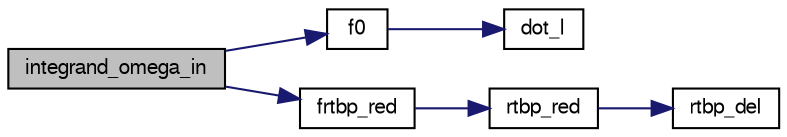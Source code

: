 digraph G
{
  edge [fontname="FreeSans",fontsize="10",labelfontname="FreeSans",labelfontsize="10"];
  node [fontname="FreeSans",fontsize="10",shape=record];
  rankdir=LR;
  Node1 [label="integrand_omega_in",height=0.2,width=0.4,color="black", fillcolor="grey75", style="filled" fontcolor="black"];
  Node1 -> Node2 [color="midnightblue",fontsize="10",style="solid",fontname="FreeSans"];
  Node2 [label="f0",height=0.2,width=0.4,color="black", fillcolor="white", style="filled",URL="$rtbpdel_8c.html#ae8c62a9a7573e8672ead34056c6c1214"];
  Node2 -> Node3 [color="midnightblue",fontsize="10",style="solid",fontname="FreeSans"];
  Node3 [label="dot_l",height=0.2,width=0.4,color="black", fillcolor="white", style="filled",URL="$rtbpdel_8c.html#ab68360cde7054095ebe0c8682bdaa3b8"];
  Node1 -> Node4 [color="midnightblue",fontsize="10",style="solid",fontname="FreeSans"];
  Node4 [label="frtbp_red",height=0.2,width=0.4,color="black", fillcolor="white", style="filled",URL="$frtbpred_8c.html#a5bb7faa5aa6fefe2fff894699184d5a6"];
  Node4 -> Node5 [color="midnightblue",fontsize="10",style="solid",fontname="FreeSans"];
  Node5 [label="rtbp_red",height=0.2,width=0.4,color="black", fillcolor="white", style="filled",URL="$rtbpred_8c.html#a154b538184685434404c554ee804c5a8"];
  Node5 -> Node6 [color="midnightblue",fontsize="10",style="solid",fontname="FreeSans"];
  Node6 [label="rtbp_del",height=0.2,width=0.4,color="black", fillcolor="white", style="filled",URL="$rtbpdel_8c.html#a82a8da3bffd2d54c6215c8d92a42b846"];
}
